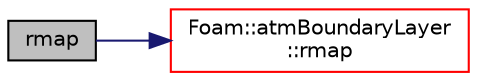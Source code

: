 digraph "rmap"
{
  bgcolor="transparent";
  edge [fontname="Helvetica",fontsize="10",labelfontname="Helvetica",labelfontsize="10"];
  node [fontname="Helvetica",fontsize="10",shape=record];
  rankdir="LR";
  Node1 [label="rmap",height=0.2,width=0.4,color="black", fillcolor="grey75", style="filled", fontcolor="black"];
  Node1 -> Node2 [color="midnightblue",fontsize="10",style="solid",fontname="Helvetica"];
  Node2 [label="Foam::atmBoundaryLayer\l::rmap",height=0.2,width=0.4,color="red",URL="$a00075.html#a670094b08fb7f2e53678b72397f942f3",tooltip="Reverse map the given fvPatchField onto this fvPatchField. "];
}
